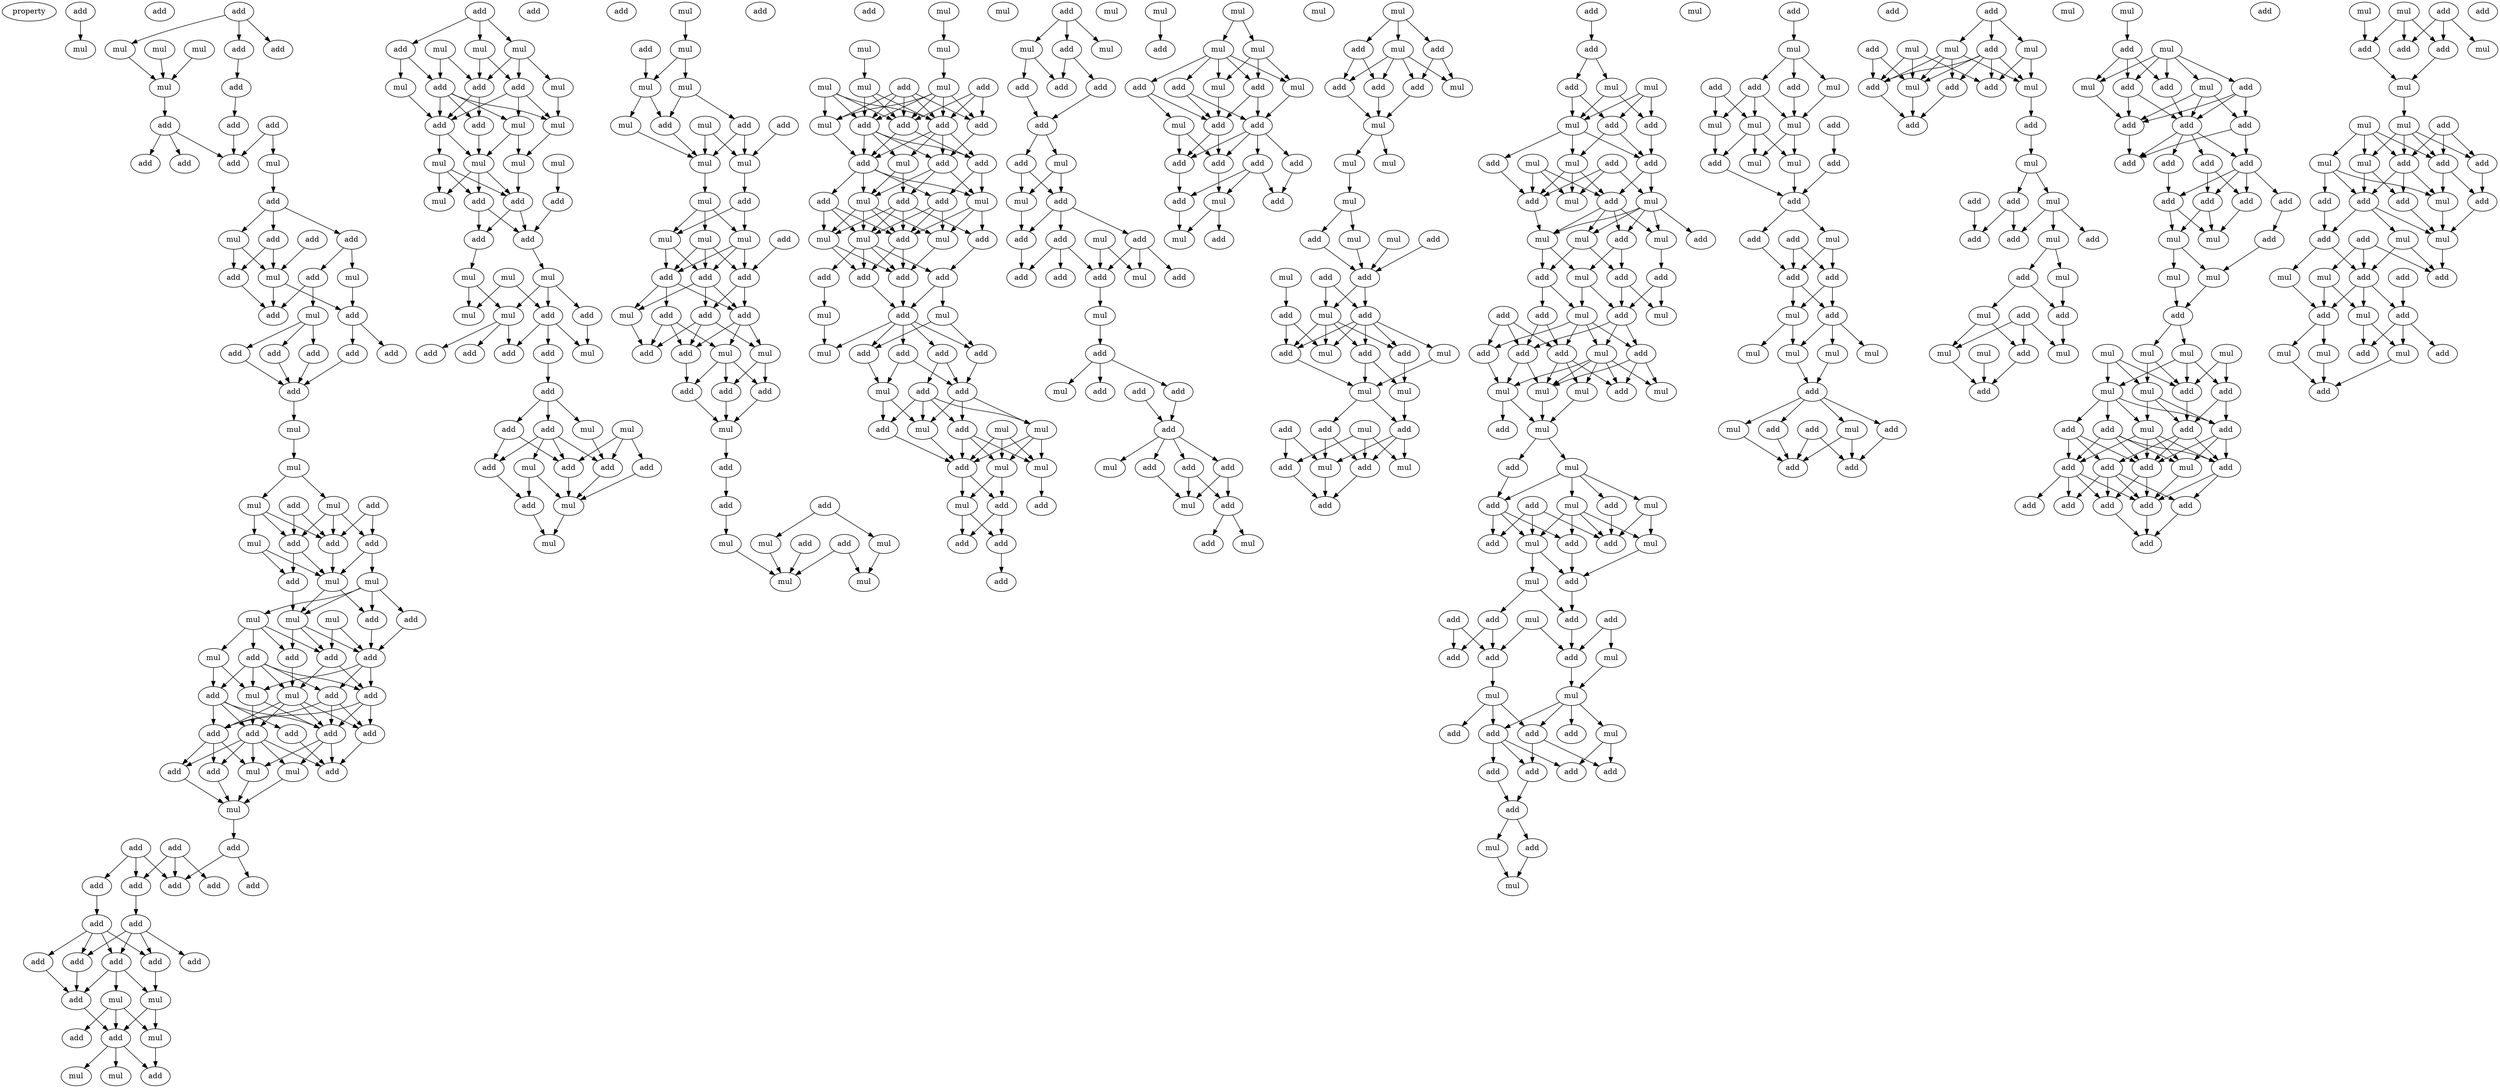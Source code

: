 digraph {
    node [fontcolor=black]
    property [mul=2,lf=1.3]
    0 [ label = add ];
    1 [ label = add ];
    2 [ label = mul ];
    3 [ label = add ];
    4 [ label = add ];
    5 [ label = mul ];
    6 [ label = mul ];
    7 [ label = add ];
    8 [ label = mul ];
    9 [ label = mul ];
    10 [ label = add ];
    11 [ label = add ];
    12 [ label = add ];
    13 [ label = add ];
    14 [ label = add ];
    15 [ label = add ];
    16 [ label = mul ];
    17 [ label = add ];
    18 [ label = add ];
    19 [ label = add ];
    20 [ label = add ];
    21 [ label = mul ];
    22 [ label = add ];
    23 [ label = add ];
    24 [ label = add ];
    25 [ label = mul ];
    26 [ label = mul ];
    27 [ label = add ];
    28 [ label = add ];
    29 [ label = mul ];
    30 [ label = add ];
    31 [ label = add ];
    32 [ label = add ];
    33 [ label = add ];
    34 [ label = add ];
    35 [ label = add ];
    36 [ label = mul ];
    37 [ label = mul ];
    38 [ label = mul ];
    39 [ label = add ];
    40 [ label = mul ];
    41 [ label = add ];
    42 [ label = add ];
    43 [ label = mul ];
    44 [ label = add ];
    45 [ label = add ];
    46 [ label = add ];
    47 [ label = mul ];
    48 [ label = mul ];
    49 [ label = add ];
    50 [ label = mul ];
    51 [ label = mul ];
    52 [ label = mul ];
    53 [ label = add ];
    54 [ label = add ];
    55 [ label = mul ];
    56 [ label = add ];
    57 [ label = add ];
    58 [ label = add ];
    59 [ label = mul ];
    60 [ label = add ];
    61 [ label = add ];
    62 [ label = add ];
    63 [ label = mul ];
    64 [ label = add ];
    65 [ label = add ];
    66 [ label = add ];
    67 [ label = add ];
    68 [ label = add ];
    69 [ label = add ];
    70 [ label = add ];
    71 [ label = mul ];
    72 [ label = mul ];
    73 [ label = add ];
    74 [ label = mul ];
    75 [ label = add ];
    76 [ label = add ];
    77 [ label = add ];
    78 [ label = add ];
    79 [ label = add ];
    80 [ label = add ];
    81 [ label = add ];
    82 [ label = add ];
    83 [ label = add ];
    84 [ label = add ];
    85 [ label = add ];
    86 [ label = add ];
    87 [ label = add ];
    88 [ label = add ];
    89 [ label = add ];
    90 [ label = mul ];
    91 [ label = mul ];
    92 [ label = add ];
    93 [ label = mul ];
    94 [ label = add ];
    95 [ label = add ];
    96 [ label = mul ];
    97 [ label = mul ];
    98 [ label = add ];
    99 [ label = add ];
    100 [ label = mul ];
    101 [ label = add ];
    102 [ label = mul ];
    103 [ label = add ];
    104 [ label = mul ];
    105 [ label = add ];
    106 [ label = add ];
    107 [ label = mul ];
    108 [ label = add ];
    109 [ label = mul ];
    110 [ label = add ];
    111 [ label = add ];
    112 [ label = mul ];
    113 [ label = mul ];
    114 [ label = mul ];
    115 [ label = mul ];
    116 [ label = mul ];
    117 [ label = mul ];
    118 [ label = add ];
    119 [ label = mul ];
    120 [ label = add ];
    121 [ label = add ];
    122 [ label = add ];
    123 [ label = add ];
    124 [ label = mul ];
    125 [ label = mul ];
    126 [ label = mul ];
    127 [ label = mul ];
    128 [ label = mul ];
    129 [ label = add ];
    130 [ label = add ];
    131 [ label = add ];
    132 [ label = add ];
    133 [ label = mul ];
    134 [ label = add ];
    135 [ label = add ];
    136 [ label = add ];
    137 [ label = mul ];
    138 [ label = add ];
    139 [ label = add ];
    140 [ label = mul ];
    141 [ label = add ];
    142 [ label = add ];
    143 [ label = add ];
    144 [ label = add ];
    145 [ label = mul ];
    146 [ label = mul ];
    147 [ label = add ];
    148 [ label = mul ];
    149 [ label = add ];
    150 [ label = mul ];
    151 [ label = add ];
    152 [ label = add ];
    153 [ label = mul ];
    154 [ label = mul ];
    155 [ label = mul ];
    156 [ label = add ];
    157 [ label = add ];
    158 [ label = mul ];
    159 [ label = add ];
    160 [ label = mul ];
    161 [ label = mul ];
    162 [ label = mul ];
    163 [ label = mul ];
    164 [ label = add ];
    165 [ label = mul ];
    166 [ label = mul ];
    167 [ label = mul ];
    168 [ label = add ];
    169 [ label = add ];
    170 [ label = add ];
    171 [ label = add ];
    172 [ label = add ];
    173 [ label = mul ];
    174 [ label = add ];
    175 [ label = add ];
    176 [ label = mul ];
    177 [ label = add ];
    178 [ label = mul ];
    179 [ label = add ];
    180 [ label = add ];
    181 [ label = add ];
    182 [ label = add ];
    183 [ label = add ];
    184 [ label = mul ];
    185 [ label = add ];
    186 [ label = add ];
    187 [ label = add ];
    188 [ label = add ];
    189 [ label = mul ];
    190 [ label = add ];
    191 [ label = mul ];
    192 [ label = mul ];
    193 [ label = mul ];
    194 [ label = mul ];
    195 [ label = mul ];
    196 [ label = mul ];
    197 [ label = mul ];
    198 [ label = mul ];
    199 [ label = add ];
    200 [ label = mul ];
    201 [ label = mul ];
    202 [ label = add ];
    203 [ label = add ];
    204 [ label = mul ];
    205 [ label = add ];
    206 [ label = add ];
    207 [ label = add ];
    208 [ label = add ];
    209 [ label = add ];
    210 [ label = add ];
    211 [ label = mul ];
    212 [ label = add ];
    213 [ label = mul ];
    214 [ label = add ];
    215 [ label = add ];
    216 [ label = mul ];
    217 [ label = add ];
    218 [ label = add ];
    219 [ label = mul ];
    220 [ label = mul ];
    221 [ label = mul ];
    222 [ label = add ];
    223 [ label = add ];
    224 [ label = add ];
    225 [ label = add ];
    226 [ label = mul ];
    227 [ label = mul ];
    228 [ label = add ];
    229 [ label = add ];
    230 [ label = add ];
    231 [ label = add ];
    232 [ label = add ];
    233 [ label = mul ];
    234 [ label = add ];
    235 [ label = mul ];
    236 [ label = add ];
    237 [ label = mul ];
    238 [ label = mul ];
    239 [ label = mul ];
    240 [ label = add ];
    241 [ label = add ];
    242 [ label = mul ];
    243 [ label = mul ];
    244 [ label = add ];
    245 [ label = add ];
    246 [ label = add ];
    247 [ label = mul ];
    248 [ label = add ];
    249 [ label = mul ];
    250 [ label = add ];
    251 [ label = add ];
    252 [ label = add ];
    253 [ label = mul ];
    254 [ label = add ];
    255 [ label = mul ];
    256 [ label = add ];
    257 [ label = add ];
    258 [ label = add ];
    259 [ label = add ];
    260 [ label = add ];
    261 [ label = mul ];
    262 [ label = mul ];
    263 [ label = add ];
    264 [ label = add ];
    265 [ label = add ];
    266 [ label = mul ];
    267 [ label = add ];
    268 [ label = mul ];
    269 [ label = add ];
    270 [ label = add ];
    271 [ label = add ];
    272 [ label = add ];
    273 [ label = mul ];
    274 [ label = add ];
    275 [ label = mul ];
    276 [ label = add ];
    277 [ label = add ];
    278 [ label = add ];
    279 [ label = add ];
    280 [ label = mul ];
    281 [ label = add ];
    282 [ label = mul ];
    283 [ label = add ];
    284 [ label = add ];
    285 [ label = mul ];
    286 [ label = add ];
    287 [ label = add ];
    288 [ label = mul ];
    289 [ label = mul ];
    290 [ label = add ];
    291 [ label = mul ];
    292 [ label = mul ];
    293 [ label = mul ];
    294 [ label = add ];
    295 [ label = mul ];
    296 [ label = add ];
    297 [ label = add ];
    298 [ label = mul ];
    299 [ label = add ];
    300 [ label = mul ];
    301 [ label = add ];
    302 [ label = add ];
    303 [ label = add ];
    304 [ label = add ];
    305 [ label = add ];
    306 [ label = add ];
    307 [ label = add ];
    308 [ label = mul ];
    309 [ label = mul ];
    310 [ label = add ];
    311 [ label = mul ];
    312 [ label = mul ];
    313 [ label = add ];
    314 [ label = mul ];
    315 [ label = add ];
    316 [ label = add ];
    317 [ label = add ];
    318 [ label = add ];
    319 [ label = mul ];
    320 [ label = mul ];
    321 [ label = mul ];
    322 [ label = mul ];
    323 [ label = mul ];
    324 [ label = add ];
    325 [ label = mul ];
    326 [ label = mul ];
    327 [ label = add ];
    328 [ label = mul ];
    329 [ label = add ];
    330 [ label = add ];
    331 [ label = add ];
    332 [ label = add ];
    333 [ label = mul ];
    334 [ label = add ];
    335 [ label = add ];
    336 [ label = mul ];
    337 [ label = mul ];
    338 [ label = add ];
    339 [ label = mul ];
    340 [ label = mul ];
    341 [ label = add ];
    342 [ label = add ];
    343 [ label = mul ];
    344 [ label = add ];
    345 [ label = mul ];
    346 [ label = add ];
    347 [ label = mul ];
    348 [ label = add ];
    349 [ label = add ];
    350 [ label = add ];
    351 [ label = add ];
    352 [ label = mul ];
    353 [ label = add ];
    354 [ label = mul ];
    355 [ label = add ];
    356 [ label = mul ];
    357 [ label = add ];
    358 [ label = add ];
    359 [ label = mul ];
    360 [ label = add ];
    361 [ label = mul ];
    362 [ label = add ];
    363 [ label = add ];
    364 [ label = mul ];
    365 [ label = add ];
    366 [ label = mul ];
    367 [ label = add ];
    368 [ label = mul ];
    369 [ label = mul ];
    370 [ label = mul ];
    371 [ label = add ];
    372 [ label = add ];
    373 [ label = add ];
    374 [ label = add ];
    375 [ label = mul ];
    376 [ label = mul ];
    377 [ label = add ];
    378 [ label = add ];
    379 [ label = mul ];
    380 [ label = add ];
    381 [ label = add ];
    382 [ label = add ];
    383 [ label = add ];
    384 [ label = add ];
    385 [ label = mul ];
    386 [ label = mul ];
    387 [ label = mul ];
    388 [ label = mul ];
    389 [ label = mul ];
    390 [ label = add ];
    391 [ label = mul ];
    392 [ label = add ];
    393 [ label = add ];
    394 [ label = mul ];
    395 [ label = mul ];
    396 [ label = add ];
    397 [ label = add ];
    398 [ label = add ];
    399 [ label = mul ];
    400 [ label = mul ];
    401 [ label = add ];
    402 [ label = add ];
    403 [ label = add ];
    404 [ label = mul ];
    405 [ label = mul ];
    406 [ label = add ];
    407 [ label = add ];
    408 [ label = add ];
    409 [ label = mul ];
    410 [ label = add ];
    411 [ label = add ];
    412 [ label = add ];
    413 [ label = add ];
    414 [ label = add ];
    415 [ label = mul ];
    416 [ label = mul ];
    417 [ label = mul ];
    418 [ label = add ];
    419 [ label = add ];
    420 [ label = mul ];
    421 [ label = add ];
    422 [ label = add ];
    423 [ label = add ];
    424 [ label = add ];
    425 [ label = add ];
    426 [ label = add ];
    427 [ label = add ];
    428 [ label = mul ];
    429 [ label = add ];
    430 [ label = mul ];
    431 [ label = mul ];
    432 [ label = add ];
    433 [ label = mul ];
    434 [ label = add ];
    435 [ label = add ];
    436 [ label = add ];
    437 [ label = mul ];
    438 [ label = add ];
    439 [ label = mul ];
    440 [ label = mul ];
    441 [ label = mul ];
    442 [ label = add ];
    443 [ label = mul ];
    444 [ label = add ];
    445 [ label = mul ];
    446 [ label = add ];
    447 [ label = add ];
    448 [ label = mul ];
    449 [ label = add ];
    450 [ label = add ];
    451 [ label = add ];
    452 [ label = add ];
    453 [ label = add ];
    454 [ label = mul ];
    455 [ label = mul ];
    456 [ label = mul ];
    457 [ label = mul ];
    458 [ label = mul ];
    459 [ label = add ];
    460 [ label = mul ];
    461 [ label = add ];
    462 [ label = add ];
    463 [ label = add ];
    464 [ label = mul ];
    465 [ label = add ];
    466 [ label = add ];
    467 [ label = add ];
    468 [ label = mul ];
    469 [ label = mul ];
    470 [ label = mul ];
    471 [ label = add ];
    472 [ label = add ];
    473 [ label = add ];
    474 [ label = mul ];
    475 [ label = mul ];
    476 [ label = add ];
    477 [ label = add ];
    478 [ label = add ];
    479 [ label = add ];
    480 [ label = mul ];
    481 [ label = mul ];
    482 [ label = add ];
    483 [ label = add ];
    484 [ label = add ];
    485 [ label = add ];
    486 [ label = mul ];
    487 [ label = add ];
    488 [ label = add ];
    489 [ label = mul ];
    490 [ label = add ];
    491 [ label = mul ];
    492 [ label = add ];
    493 [ label = add ];
    494 [ label = mul ];
    495 [ label = mul ];
    496 [ label = mul ];
    497 [ label = mul ];
    498 [ label = add ];
    499 [ label = mul ];
    500 [ label = add ];
    501 [ label = mul ];
    502 [ label = add ];
    503 [ label = add ];
    504 [ label = add ];
    505 [ label = mul ];
    506 [ label = mul ];
    507 [ label = add ];
    508 [ label = add ];
    509 [ label = add ];
    510 [ label = add ];
    511 [ label = add ];
    512 [ label = add ];
    513 [ label = add ];
    514 [ label = add ];
    515 [ label = add ];
    516 [ label = add ];
    517 [ label = add ];
    518 [ label = mul ];
    519 [ label = add ];
    520 [ label = mul ];
    521 [ label = add ];
    522 [ label = mul ];
    523 [ label = mul ];
    524 [ label = add ];
    525 [ label = mul ];
    526 [ label = mul ];
    527 [ label = mul ];
    528 [ label = mul ];
    529 [ label = mul ];
    530 [ label = add ];
    531 [ label = mul ];
    532 [ label = add ];
    533 [ label = add ];
    534 [ label = add ];
    535 [ label = mul ];
    536 [ label = add ];
    537 [ label = add ];
    538 [ label = add ];
    539 [ label = add ];
    540 [ label = mul ];
    541 [ label = add ];
    542 [ label = add ];
    543 [ label = add ];
    544 [ label = add ];
    545 [ label = add ];
    546 [ label = add ];
    547 [ label = add ];
    548 [ label = add ];
    549 [ label = mul ];
    550 [ label = add ];
    551 [ label = mul ];
    552 [ label = add ];
    553 [ label = add ];
    554 [ label = mul ];
    555 [ label = add ];
    556 [ label = add ];
    557 [ label = mul ];
    558 [ label = add ];
    559 [ label = mul ];
    560 [ label = mul ];
    561 [ label = mul ];
    562 [ label = add ];
    563 [ label = add ];
    564 [ label = add ];
    565 [ label = mul ];
    566 [ label = mul ];
    567 [ label = add ];
    568 [ label = add ];
    569 [ label = add ];
    570 [ label = add ];
    571 [ label = add ];
    572 [ label = mul ];
    573 [ label = mul ];
    574 [ label = add ];
    575 [ label = add ];
    576 [ label = add ];
    577 [ label = mul ];
    578 [ label = mul ];
    579 [ label = add ];
    580 [ label = add ];
    581 [ label = add ];
    582 [ label = mul ];
    583 [ label = mul ];
    584 [ label = add ];
    585 [ label = mul ];
    586 [ label = add ];
    587 [ label = mul ];
    588 [ label = add ];
    0 -> 2 [ name = 0 ];
    3 -> 4 [ name = 1 ];
    3 -> 7 [ name = 2 ];
    3 -> 8 [ name = 3 ];
    5 -> 9 [ name = 4 ];
    6 -> 9 [ name = 5 ];
    7 -> 10 [ name = 6 ];
    8 -> 9 [ name = 7 ];
    9 -> 13 [ name = 8 ];
    10 -> 11 [ name = 9 ];
    11 -> 17 [ name = 10 ];
    12 -> 16 [ name = 11 ];
    12 -> 17 [ name = 12 ];
    13 -> 14 [ name = 13 ];
    13 -> 15 [ name = 14 ];
    13 -> 17 [ name = 15 ];
    16 -> 18 [ name = 16 ];
    18 -> 19 [ name = 17 ];
    18 -> 21 [ name = 18 ];
    18 -> 22 [ name = 19 ];
    19 -> 24 [ name = 20 ];
    19 -> 25 [ name = 21 ];
    20 -> 25 [ name = 22 ];
    21 -> 24 [ name = 23 ];
    21 -> 25 [ name = 24 ];
    22 -> 23 [ name = 25 ];
    22 -> 26 [ name = 26 ];
    23 -> 27 [ name = 27 ];
    23 -> 29 [ name = 28 ];
    24 -> 27 [ name = 29 ];
    25 -> 27 [ name = 30 ];
    25 -> 28 [ name = 31 ];
    26 -> 28 [ name = 32 ];
    28 -> 31 [ name = 33 ];
    28 -> 32 [ name = 34 ];
    29 -> 30 [ name = 35 ];
    29 -> 33 [ name = 36 ];
    29 -> 34 [ name = 37 ];
    30 -> 35 [ name = 38 ];
    31 -> 35 [ name = 39 ];
    33 -> 35 [ name = 40 ];
    34 -> 35 [ name = 41 ];
    35 -> 36 [ name = 42 ];
    36 -> 37 [ name = 43 ];
    37 -> 38 [ name = 44 ];
    37 -> 40 [ name = 45 ];
    38 -> 43 [ name = 46 ];
    38 -> 44 [ name = 47 ];
    38 -> 45 [ name = 48 ];
    39 -> 42 [ name = 49 ];
    39 -> 45 [ name = 50 ];
    40 -> 42 [ name = 51 ];
    40 -> 44 [ name = 52 ];
    40 -> 45 [ name = 53 ];
    41 -> 44 [ name = 54 ];
    41 -> 45 [ name = 55 ];
    42 -> 47 [ name = 56 ];
    42 -> 48 [ name = 57 ];
    43 -> 46 [ name = 58 ];
    43 -> 48 [ name = 59 ];
    44 -> 46 [ name = 60 ];
    44 -> 48 [ name = 61 ];
    45 -> 48 [ name = 62 ];
    46 -> 52 [ name = 63 ];
    47 -> 49 [ name = 64 ];
    47 -> 51 [ name = 65 ];
    47 -> 52 [ name = 66 ];
    47 -> 53 [ name = 67 ];
    48 -> 52 [ name = 68 ];
    48 -> 53 [ name = 69 ];
    49 -> 58 [ name = 70 ];
    50 -> 54 [ name = 71 ];
    50 -> 58 [ name = 72 ];
    51 -> 54 [ name = 73 ];
    51 -> 55 [ name = 74 ];
    51 -> 56 [ name = 75 ];
    51 -> 57 [ name = 76 ];
    52 -> 54 [ name = 77 ];
    52 -> 56 [ name = 78 ];
    52 -> 58 [ name = 79 ];
    53 -> 58 [ name = 80 ];
    54 -> 60 [ name = 81 ];
    54 -> 63 [ name = 82 ];
    55 -> 59 [ name = 83 ];
    55 -> 62 [ name = 84 ];
    56 -> 63 [ name = 85 ];
    57 -> 59 [ name = 86 ];
    57 -> 60 [ name = 87 ];
    57 -> 61 [ name = 88 ];
    57 -> 62 [ name = 89 ];
    57 -> 63 [ name = 90 ];
    58 -> 59 [ name = 91 ];
    58 -> 60 [ name = 92 ];
    58 -> 61 [ name = 93 ];
    59 -> 65 [ name = 94 ];
    59 -> 68 [ name = 95 ];
    60 -> 64 [ name = 96 ];
    60 -> 67 [ name = 97 ];
    60 -> 68 [ name = 98 ];
    61 -> 64 [ name = 99 ];
    61 -> 67 [ name = 100 ];
    61 -> 68 [ name = 101 ];
    62 -> 64 [ name = 102 ];
    62 -> 65 [ name = 103 ];
    62 -> 66 [ name = 104 ];
    62 -> 68 [ name = 105 ];
    63 -> 64 [ name = 106 ];
    63 -> 65 [ name = 107 ];
    63 -> 67 [ name = 108 ];
    63 -> 68 [ name = 109 ];
    64 -> 69 [ name = 110 ];
    64 -> 70 [ name = 111 ];
    64 -> 72 [ name = 112 ];
    65 -> 69 [ name = 113 ];
    65 -> 70 [ name = 114 ];
    65 -> 71 [ name = 115 ];
    65 -> 72 [ name = 116 ];
    65 -> 73 [ name = 117 ];
    66 -> 73 [ name = 118 ];
    67 -> 73 [ name = 119 ];
    68 -> 71 [ name = 120 ];
    68 -> 72 [ name = 121 ];
    68 -> 73 [ name = 122 ];
    69 -> 74 [ name = 123 ];
    70 -> 74 [ name = 124 ];
    71 -> 74 [ name = 125 ];
    72 -> 74 [ name = 126 ];
    74 -> 77 [ name = 127 ];
    75 -> 78 [ name = 128 ];
    75 -> 80 [ name = 129 ];
    75 -> 82 [ name = 130 ];
    76 -> 79 [ name = 131 ];
    76 -> 80 [ name = 132 ];
    76 -> 82 [ name = 133 ];
    77 -> 80 [ name = 134 ];
    77 -> 81 [ name = 135 ];
    78 -> 83 [ name = 136 ];
    82 -> 84 [ name = 137 ];
    83 -> 85 [ name = 138 ];
    83 -> 86 [ name = 139 ];
    83 -> 88 [ name = 140 ];
    83 -> 89 [ name = 141 ];
    84 -> 85 [ name = 142 ];
    84 -> 87 [ name = 143 ];
    84 -> 88 [ name = 144 ];
    84 -> 89 [ name = 145 ];
    85 -> 90 [ name = 146 ];
    85 -> 91 [ name = 147 ];
    85 -> 92 [ name = 148 ];
    86 -> 92 [ name = 149 ];
    88 -> 90 [ name = 150 ];
    89 -> 92 [ name = 151 ];
    90 -> 93 [ name = 152 ];
    90 -> 94 [ name = 153 ];
    91 -> 93 [ name = 154 ];
    91 -> 94 [ name = 155 ];
    91 -> 95 [ name = 156 ];
    92 -> 94 [ name = 157 ];
    93 -> 98 [ name = 158 ];
    94 -> 96 [ name = 159 ];
    94 -> 97 [ name = 160 ];
    94 -> 98 [ name = 161 ];
    99 -> 102 [ name = 162 ];
    99 -> 103 [ name = 163 ];
    99 -> 104 [ name = 164 ];
    100 -> 105 [ name = 165 ];
    100 -> 106 [ name = 166 ];
    102 -> 106 [ name = 167 ];
    102 -> 108 [ name = 168 ];
    103 -> 105 [ name = 169 ];
    103 -> 109 [ name = 170 ];
    104 -> 106 [ name = 171 ];
    104 -> 107 [ name = 172 ];
    104 -> 108 [ name = 173 ];
    105 -> 110 [ name = 174 ];
    105 -> 111 [ name = 175 ];
    105 -> 112 [ name = 176 ];
    105 -> 113 [ name = 177 ];
    106 -> 110 [ name = 178 ];
    106 -> 111 [ name = 179 ];
    107 -> 112 [ name = 180 ];
    108 -> 111 [ name = 181 ];
    108 -> 112 [ name = 182 ];
    108 -> 113 [ name = 183 ];
    109 -> 111 [ name = 184 ];
    110 -> 117 [ name = 185 ];
    111 -> 114 [ name = 186 ];
    111 -> 117 [ name = 187 ];
    112 -> 116 [ name = 188 ];
    113 -> 116 [ name = 189 ];
    113 -> 117 [ name = 190 ];
    114 -> 118 [ name = 191 ];
    114 -> 119 [ name = 192 ];
    114 -> 121 [ name = 193 ];
    115 -> 120 [ name = 194 ];
    116 -> 121 [ name = 195 ];
    117 -> 118 [ name = 196 ];
    117 -> 119 [ name = 197 ];
    117 -> 121 [ name = 198 ];
    118 -> 122 [ name = 199 ];
    118 -> 123 [ name = 200 ];
    120 -> 122 [ name = 201 ];
    121 -> 122 [ name = 202 ];
    121 -> 123 [ name = 203 ];
    122 -> 125 [ name = 204 ];
    123 -> 124 [ name = 205 ];
    124 -> 127 [ name = 206 ];
    124 -> 128 [ name = 207 ];
    125 -> 128 [ name = 208 ];
    125 -> 129 [ name = 209 ];
    125 -> 130 [ name = 210 ];
    126 -> 127 [ name = 211 ];
    126 -> 129 [ name = 212 ];
    128 -> 131 [ name = 213 ];
    128 -> 132 [ name = 214 ];
    128 -> 134 [ name = 215 ];
    129 -> 131 [ name = 216 ];
    129 -> 133 [ name = 217 ];
    129 -> 135 [ name = 218 ];
    130 -> 133 [ name = 219 ];
    135 -> 136 [ name = 220 ];
    136 -> 137 [ name = 221 ];
    136 -> 138 [ name = 222 ];
    136 -> 139 [ name = 223 ];
    137 -> 143 [ name = 224 ];
    138 -> 142 [ name = 225 ];
    138 -> 144 [ name = 226 ];
    139 -> 142 [ name = 227 ];
    139 -> 143 [ name = 228 ];
    139 -> 144 [ name = 229 ];
    139 -> 145 [ name = 230 ];
    140 -> 141 [ name = 231 ];
    140 -> 143 [ name = 232 ];
    140 -> 144 [ name = 233 ];
    141 -> 146 [ name = 234 ];
    142 -> 147 [ name = 235 ];
    143 -> 146 [ name = 236 ];
    144 -> 146 [ name = 237 ];
    145 -> 146 [ name = 238 ];
    145 -> 147 [ name = 239 ];
    146 -> 148 [ name = 240 ];
    147 -> 148 [ name = 241 ];
    150 -> 153 [ name = 242 ];
    152 -> 154 [ name = 243 ];
    153 -> 154 [ name = 244 ];
    153 -> 155 [ name = 245 ];
    154 -> 158 [ name = 246 ];
    154 -> 159 [ name = 247 ];
    155 -> 157 [ name = 248 ];
    155 -> 159 [ name = 249 ];
    156 -> 162 [ name = 250 ];
    157 -> 161 [ name = 251 ];
    157 -> 162 [ name = 252 ];
    158 -> 161 [ name = 253 ];
    159 -> 161 [ name = 254 ];
    160 -> 161 [ name = 255 ];
    160 -> 162 [ name = 256 ];
    161 -> 163 [ name = 257 ];
    162 -> 164 [ name = 258 ];
    163 -> 165 [ name = 259 ];
    163 -> 166 [ name = 260 ];
    163 -> 167 [ name = 261 ];
    164 -> 165 [ name = 262 ];
    164 -> 166 [ name = 263 ];
    165 -> 169 [ name = 264 ];
    165 -> 170 [ name = 265 ];
    165 -> 171 [ name = 266 ];
    166 -> 169 [ name = 267 ];
    166 -> 171 [ name = 268 ];
    167 -> 169 [ name = 269 ];
    167 -> 170 [ name = 270 ];
    167 -> 171 [ name = 271 ];
    168 -> 170 [ name = 272 ];
    169 -> 172 [ name = 273 ];
    169 -> 173 [ name = 274 ];
    169 -> 174 [ name = 275 ];
    170 -> 174 [ name = 276 ];
    170 -> 175 [ name = 277 ];
    171 -> 173 [ name = 278 ];
    171 -> 174 [ name = 279 ];
    171 -> 175 [ name = 280 ];
    172 -> 176 [ name = 281 ];
    172 -> 177 [ name = 282 ];
    172 -> 179 [ name = 283 ];
    173 -> 177 [ name = 284 ];
    174 -> 176 [ name = 285 ];
    174 -> 178 [ name = 286 ];
    174 -> 179 [ name = 287 ];
    175 -> 177 [ name = 288 ];
    175 -> 178 [ name = 289 ];
    175 -> 179 [ name = 290 ];
    176 -> 181 [ name = 291 ];
    176 -> 182 [ name = 292 ];
    176 -> 183 [ name = 293 ];
    178 -> 182 [ name = 294 ];
    178 -> 183 [ name = 295 ];
    179 -> 181 [ name = 296 ];
    181 -> 184 [ name = 297 ];
    182 -> 184 [ name = 298 ];
    183 -> 184 [ name = 299 ];
    184 -> 185 [ name = 300 ];
    185 -> 187 [ name = 301 ];
    186 -> 191 [ name = 302 ];
    186 -> 192 [ name = 303 ];
    187 -> 189 [ name = 304 ];
    188 -> 194 [ name = 305 ];
    188 -> 195 [ name = 306 ];
    189 -> 194 [ name = 307 ];
    190 -> 194 [ name = 308 ];
    191 -> 195 [ name = 309 ];
    192 -> 194 [ name = 310 ];
    193 -> 197 [ name = 311 ];
    196 -> 200 [ name = 312 ];
    197 -> 201 [ name = 313 ];
    198 -> 204 [ name = 314 ];
    198 -> 205 [ name = 315 ];
    198 -> 206 [ name = 316 ];
    198 -> 207 [ name = 317 ];
    199 -> 203 [ name = 318 ];
    199 -> 204 [ name = 319 ];
    199 -> 205 [ name = 320 ];
    199 -> 206 [ name = 321 ];
    199 -> 207 [ name = 322 ];
    200 -> 205 [ name = 323 ];
    200 -> 206 [ name = 324 ];
    200 -> 207 [ name = 325 ];
    201 -> 203 [ name = 326 ];
    201 -> 204 [ name = 327 ];
    201 -> 205 [ name = 328 ];
    201 -> 206 [ name = 329 ];
    201 -> 207 [ name = 330 ];
    202 -> 203 [ name = 331 ];
    202 -> 205 [ name = 332 ];
    202 -> 206 [ name = 333 ];
    203 -> 209 [ name = 334 ];
    204 -> 210 [ name = 335 ];
    205 -> 208 [ name = 336 ];
    205 -> 209 [ name = 337 ];
    205 -> 210 [ name = 338 ];
    205 -> 211 [ name = 339 ];
    206 -> 208 [ name = 340 ];
    206 -> 210 [ name = 341 ];
    207 -> 208 [ name = 342 ];
    207 -> 209 [ name = 343 ];
    207 -> 210 [ name = 344 ];
    207 -> 211 [ name = 345 ];
    208 -> 213 [ name = 346 ];
    208 -> 215 [ name = 347 ];
    209 -> 212 [ name = 348 ];
    209 -> 213 [ name = 349 ];
    209 -> 216 [ name = 350 ];
    210 -> 213 [ name = 351 ];
    210 -> 214 [ name = 352 ];
    210 -> 215 [ name = 353 ];
    210 -> 216 [ name = 354 ];
    211 -> 212 [ name = 355 ];
    211 -> 216 [ name = 356 ];
    212 -> 217 [ name = 357 ];
    212 -> 218 [ name = 358 ];
    212 -> 219 [ name = 359 ];
    212 -> 220 [ name = 360 ];
    213 -> 217 [ name = 361 ];
    213 -> 218 [ name = 362 ];
    213 -> 221 [ name = 363 ];
    214 -> 218 [ name = 364 ];
    214 -> 219 [ name = 365 ];
    214 -> 220 [ name = 366 ];
    215 -> 218 [ name = 367 ];
    215 -> 219 [ name = 368 ];
    215 -> 221 [ name = 369 ];
    216 -> 218 [ name = 370 ];
    216 -> 219 [ name = 371 ];
    216 -> 220 [ name = 372 ];
    216 -> 221 [ name = 373 ];
    217 -> 222 [ name = 374 ];
    218 -> 223 [ name = 375 ];
    218 -> 224 [ name = 376 ];
    219 -> 222 [ name = 377 ];
    219 -> 223 [ name = 378 ];
    219 -> 224 [ name = 379 ];
    219 -> 225 [ name = 380 ];
    220 -> 223 [ name = 381 ];
    220 -> 224 [ name = 382 ];
    221 -> 223 [ name = 383 ];
    222 -> 226 [ name = 384 ];
    222 -> 228 [ name = 385 ];
    223 -> 228 [ name = 386 ];
    224 -> 228 [ name = 387 ];
    225 -> 227 [ name = 388 ];
    226 -> 229 [ name = 389 ];
    226 -> 231 [ name = 390 ];
    227 -> 233 [ name = 391 ];
    228 -> 229 [ name = 392 ];
    228 -> 230 [ name = 393 ];
    228 -> 231 [ name = 394 ];
    228 -> 232 [ name = 395 ];
    228 -> 233 [ name = 396 ];
    229 -> 235 [ name = 397 ];
    230 -> 234 [ name = 398 ];
    230 -> 235 [ name = 399 ];
    231 -> 234 [ name = 400 ];
    232 -> 234 [ name = 401 ];
    232 -> 236 [ name = 402 ];
    234 -> 237 [ name = 403 ];
    234 -> 238 [ name = 404 ];
    234 -> 240 [ name = 405 ];
    235 -> 238 [ name = 406 ];
    235 -> 241 [ name = 407 ];
    236 -> 237 [ name = 408 ];
    236 -> 238 [ name = 409 ];
    236 -> 240 [ name = 410 ];
    236 -> 241 [ name = 411 ];
    237 -> 242 [ name = 412 ];
    237 -> 243 [ name = 413 ];
    237 -> 244 [ name = 414 ];
    238 -> 244 [ name = 415 ];
    239 -> 242 [ name = 416 ];
    239 -> 243 [ name = 417 ];
    239 -> 244 [ name = 418 ];
    240 -> 242 [ name = 419 ];
    240 -> 243 [ name = 420 ];
    240 -> 244 [ name = 421 ];
    241 -> 244 [ name = 422 ];
    242 -> 246 [ name = 423 ];
    242 -> 247 [ name = 424 ];
    243 -> 245 [ name = 425 ];
    244 -> 246 [ name = 426 ];
    244 -> 247 [ name = 427 ];
    246 -> 248 [ name = 428 ];
    246 -> 250 [ name = 429 ];
    247 -> 248 [ name = 430 ];
    247 -> 250 [ name = 431 ];
    250 -> 251 [ name = 432 ];
    252 -> 253 [ name = 433 ];
    252 -> 254 [ name = 434 ];
    252 -> 255 [ name = 435 ];
    253 -> 257 [ name = 436 ];
    253 -> 258 [ name = 437 ];
    254 -> 256 [ name = 438 ];
    254 -> 257 [ name = 439 ];
    256 -> 259 [ name = 440 ];
    258 -> 259 [ name = 441 ];
    259 -> 260 [ name = 442 ];
    259 -> 261 [ name = 443 ];
    260 -> 262 [ name = 444 ];
    260 -> 263 [ name = 445 ];
    261 -> 262 [ name = 446 ];
    261 -> 263 [ name = 447 ];
    262 -> 267 [ name = 448 ];
    263 -> 264 [ name = 449 ];
    263 -> 265 [ name = 450 ];
    263 -> 267 [ name = 451 ];
    264 -> 269 [ name = 452 ];
    264 -> 270 [ name = 453 ];
    264 -> 271 [ name = 454 ];
    265 -> 268 [ name = 455 ];
    265 -> 269 [ name = 456 ];
    265 -> 272 [ name = 457 ];
    266 -> 268 [ name = 458 ];
    266 -> 269 [ name = 459 ];
    267 -> 271 [ name = 460 ];
    269 -> 273 [ name = 461 ];
    273 -> 274 [ name = 462 ];
    274 -> 275 [ name = 463 ];
    274 -> 277 [ name = 464 ];
    274 -> 278 [ name = 465 ];
    276 -> 279 [ name = 466 ];
    278 -> 279 [ name = 467 ];
    279 -> 280 [ name = 468 ];
    279 -> 281 [ name = 469 ];
    279 -> 283 [ name = 470 ];
    279 -> 284 [ name = 471 ];
    281 -> 285 [ name = 472 ];
    281 -> 286 [ name = 473 ];
    283 -> 285 [ name = 474 ];
    283 -> 286 [ name = 475 ];
    284 -> 285 [ name = 476 ];
    286 -> 287 [ name = 477 ];
    286 -> 288 [ name = 478 ];
    289 -> 290 [ name = 479 ];
    291 -> 292 [ name = 480 ];
    291 -> 293 [ name = 481 ];
    292 -> 294 [ name = 482 ];
    292 -> 295 [ name = 483 ];
    292 -> 296 [ name = 484 ];
    292 -> 297 [ name = 485 ];
    292 -> 298 [ name = 486 ];
    293 -> 295 [ name = 487 ];
    293 -> 296 [ name = 488 ];
    293 -> 298 [ name = 489 ];
    294 -> 300 [ name = 490 ];
    294 -> 301 [ name = 491 ];
    295 -> 301 [ name = 492 ];
    296 -> 299 [ name = 493 ];
    296 -> 301 [ name = 494 ];
    297 -> 299 [ name = 495 ];
    297 -> 301 [ name = 496 ];
    298 -> 299 [ name = 497 ];
    299 -> 302 [ name = 498 ];
    299 -> 303 [ name = 499 ];
    299 -> 304 [ name = 500 ];
    299 -> 305 [ name = 501 ];
    300 -> 303 [ name = 502 ];
    300 -> 304 [ name = 503 ];
    301 -> 303 [ name = 504 ];
    301 -> 304 [ name = 505 ];
    302 -> 306 [ name = 506 ];
    302 -> 307 [ name = 507 ];
    302 -> 308 [ name = 508 ];
    303 -> 306 [ name = 509 ];
    304 -> 308 [ name = 510 ];
    305 -> 307 [ name = 511 ];
    306 -> 309 [ name = 512 ];
    308 -> 309 [ name = 513 ];
    308 -> 310 [ name = 514 ];
    312 -> 313 [ name = 515 ];
    312 -> 314 [ name = 516 ];
    312 -> 315 [ name = 517 ];
    313 -> 316 [ name = 518 ];
    313 -> 317 [ name = 519 ];
    314 -> 316 [ name = 520 ];
    314 -> 317 [ name = 521 ];
    314 -> 318 [ name = 522 ];
    314 -> 319 [ name = 523 ];
    315 -> 318 [ name = 524 ];
    315 -> 319 [ name = 525 ];
    316 -> 320 [ name = 526 ];
    317 -> 320 [ name = 527 ];
    318 -> 320 [ name = 528 ];
    320 -> 321 [ name = 529 ];
    320 -> 322 [ name = 530 ];
    321 -> 323 [ name = 531 ];
    323 -> 324 [ name = 532 ];
    323 -> 325 [ name = 533 ];
    324 -> 329 [ name = 534 ];
    325 -> 329 [ name = 535 ];
    326 -> 329 [ name = 536 ];
    327 -> 329 [ name = 537 ];
    328 -> 332 [ name = 538 ];
    329 -> 331 [ name = 539 ];
    329 -> 333 [ name = 540 ];
    330 -> 331 [ name = 541 ];
    330 -> 333 [ name = 542 ];
    331 -> 334 [ name = 543 ];
    331 -> 335 [ name = 544 ];
    331 -> 336 [ name = 545 ];
    331 -> 337 [ name = 546 ];
    331 -> 338 [ name = 547 ];
    332 -> 334 [ name = 548 ];
    332 -> 336 [ name = 549 ];
    333 -> 334 [ name = 550 ];
    333 -> 335 [ name = 551 ];
    333 -> 336 [ name = 552 ];
    333 -> 338 [ name = 553 ];
    334 -> 339 [ name = 554 ];
    335 -> 340 [ name = 555 ];
    337 -> 339 [ name = 556 ];
    338 -> 339 [ name = 557 ];
    338 -> 340 [ name = 558 ];
    339 -> 341 [ name = 559 ];
    339 -> 342 [ name = 560 ];
    340 -> 341 [ name = 561 ];
    341 -> 345 [ name = 562 ];
    341 -> 346 [ name = 563 ];
    341 -> 347 [ name = 564 ];
    342 -> 346 [ name = 565 ];
    342 -> 347 [ name = 566 ];
    343 -> 345 [ name = 567 ];
    343 -> 346 [ name = 568 ];
    343 -> 348 [ name = 569 ];
    344 -> 347 [ name = 570 ];
    344 -> 348 [ name = 571 ];
    346 -> 350 [ name = 572 ];
    347 -> 350 [ name = 573 ];
    348 -> 350 [ name = 574 ];
    349 -> 351 [ name = 575 ];
    351 -> 353 [ name = 576 ];
    351 -> 354 [ name = 577 ];
    352 -> 355 [ name = 578 ];
    352 -> 356 [ name = 579 ];
    352 -> 357 [ name = 580 ];
    353 -> 355 [ name = 581 ];
    353 -> 356 [ name = 582 ];
    354 -> 356 [ name = 583 ];
    354 -> 357 [ name = 584 ];
    355 -> 359 [ name = 585 ];
    355 -> 360 [ name = 586 ];
    356 -> 359 [ name = 587 ];
    356 -> 360 [ name = 588 ];
    356 -> 362 [ name = 589 ];
    357 -> 360 [ name = 590 ];
    358 -> 363 [ name = 591 ];
    358 -> 364 [ name = 592 ];
    358 -> 366 [ name = 593 ];
    359 -> 363 [ name = 594 ];
    359 -> 364 [ name = 595 ];
    359 -> 365 [ name = 596 ];
    360 -> 365 [ name = 597 ];
    360 -> 366 [ name = 598 ];
    361 -> 363 [ name = 599 ];
    361 -> 364 [ name = 600 ];
    361 -> 365 [ name = 601 ];
    362 -> 363 [ name = 602 ];
    363 -> 370 [ name = 603 ];
    365 -> 367 [ name = 604 ];
    365 -> 368 [ name = 605 ];
    365 -> 369 [ name = 606 ];
    365 -> 370 [ name = 607 ];
    366 -> 367 [ name = 608 ];
    366 -> 368 [ name = 609 ];
    366 -> 369 [ name = 610 ];
    366 -> 370 [ name = 611 ];
    366 -> 371 [ name = 612 ];
    367 -> 374 [ name = 613 ];
    367 -> 375 [ name = 614 ];
    368 -> 373 [ name = 615 ];
    368 -> 374 [ name = 616 ];
    369 -> 372 [ name = 617 ];
    370 -> 373 [ name = 618 ];
    370 -> 375 [ name = 619 ];
    372 -> 376 [ name = 620 ];
    372 -> 378 [ name = 621 ];
    373 -> 379 [ name = 622 ];
    373 -> 380 [ name = 623 ];
    374 -> 376 [ name = 624 ];
    374 -> 378 [ name = 625 ];
    375 -> 378 [ name = 626 ];
    375 -> 379 [ name = 627 ];
    377 -> 381 [ name = 628 ];
    377 -> 382 [ name = 629 ];
    377 -> 384 [ name = 630 ];
    378 -> 381 [ name = 631 ];
    378 -> 383 [ name = 632 ];
    378 -> 385 [ name = 633 ];
    379 -> 382 [ name = 634 ];
    379 -> 383 [ name = 635 ];
    379 -> 384 [ name = 636 ];
    379 -> 385 [ name = 637 ];
    380 -> 381 [ name = 638 ];
    380 -> 384 [ name = 639 ];
    381 -> 386 [ name = 640 ];
    381 -> 388 [ name = 641 ];
    382 -> 386 [ name = 642 ];
    383 -> 388 [ name = 643 ];
    383 -> 389 [ name = 644 ];
    383 -> 390 [ name = 645 ];
    384 -> 387 [ name = 646 ];
    384 -> 388 [ name = 647 ];
    384 -> 390 [ name = 648 ];
    385 -> 386 [ name = 649 ];
    385 -> 387 [ name = 650 ];
    385 -> 388 [ name = 651 ];
    385 -> 389 [ name = 652 ];
    385 -> 390 [ name = 653 ];
    386 -> 391 [ name = 654 ];
    386 -> 392 [ name = 655 ];
    387 -> 391 [ name = 656 ];
    388 -> 391 [ name = 657 ];
    391 -> 393 [ name = 658 ];
    391 -> 394 [ name = 659 ];
    393 -> 397 [ name = 660 ];
    394 -> 395 [ name = 661 ];
    394 -> 396 [ name = 662 ];
    394 -> 397 [ name = 663 ];
    394 -> 399 [ name = 664 ];
    395 -> 400 [ name = 665 ];
    395 -> 403 [ name = 666 ];
    396 -> 403 [ name = 667 ];
    397 -> 401 [ name = 668 ];
    397 -> 402 [ name = 669 ];
    397 -> 404 [ name = 670 ];
    398 -> 402 [ name = 671 ];
    398 -> 403 [ name = 672 ];
    398 -> 404 [ name = 673 ];
    399 -> 400 [ name = 674 ];
    399 -> 401 [ name = 675 ];
    399 -> 403 [ name = 676 ];
    399 -> 404 [ name = 677 ];
    400 -> 406 [ name = 678 ];
    401 -> 406 [ name = 679 ];
    404 -> 405 [ name = 680 ];
    404 -> 406 [ name = 681 ];
    405 -> 407 [ name = 682 ];
    405 -> 411 [ name = 683 ];
    406 -> 407 [ name = 684 ];
    407 -> 413 [ name = 685 ];
    408 -> 412 [ name = 686 ];
    408 -> 414 [ name = 687 ];
    409 -> 412 [ name = 688 ];
    409 -> 413 [ name = 689 ];
    410 -> 413 [ name = 690 ];
    410 -> 415 [ name = 691 ];
    411 -> 412 [ name = 692 ];
    411 -> 414 [ name = 693 ];
    412 -> 416 [ name = 694 ];
    413 -> 417 [ name = 695 ];
    415 -> 417 [ name = 696 ];
    416 -> 419 [ name = 697 ];
    416 -> 421 [ name = 698 ];
    416 -> 422 [ name = 699 ];
    417 -> 418 [ name = 700 ];
    417 -> 419 [ name = 701 ];
    417 -> 420 [ name = 702 ];
    417 -> 421 [ name = 703 ];
    419 -> 424 [ name = 704 ];
    419 -> 425 [ name = 705 ];
    419 -> 426 [ name = 706 ];
    420 -> 423 [ name = 707 ];
    420 -> 425 [ name = 708 ];
    421 -> 423 [ name = 709 ];
    421 -> 424 [ name = 710 ];
    424 -> 427 [ name = 711 ];
    426 -> 427 [ name = 712 ];
    427 -> 428 [ name = 713 ];
    427 -> 429 [ name = 714 ];
    428 -> 431 [ name = 715 ];
    429 -> 431 [ name = 716 ];
    432 -> 433 [ name = 717 ];
    433 -> 435 [ name = 718 ];
    433 -> 436 [ name = 719 ];
    433 -> 437 [ name = 720 ];
    434 -> 439 [ name = 721 ];
    434 -> 440 [ name = 722 ];
    435 -> 439 [ name = 723 ];
    435 -> 440 [ name = 724 ];
    435 -> 441 [ name = 725 ];
    436 -> 441 [ name = 726 ];
    437 -> 441 [ name = 727 ];
    438 -> 442 [ name = 728 ];
    439 -> 443 [ name = 729 ];
    439 -> 444 [ name = 730 ];
    439 -> 445 [ name = 731 ];
    440 -> 444 [ name = 732 ];
    441 -> 443 [ name = 733 ];
    441 -> 445 [ name = 734 ];
    442 -> 446 [ name = 735 ];
    444 -> 446 [ name = 736 ];
    445 -> 446 [ name = 737 ];
    446 -> 448 [ name = 738 ];
    446 -> 449 [ name = 739 ];
    447 -> 451 [ name = 740 ];
    447 -> 452 [ name = 741 ];
    448 -> 451 [ name = 742 ];
    448 -> 452 [ name = 743 ];
    449 -> 452 [ name = 744 ];
    451 -> 453 [ name = 745 ];
    451 -> 454 [ name = 746 ];
    452 -> 453 [ name = 747 ];
    452 -> 454 [ name = 748 ];
    453 -> 456 [ name = 749 ];
    453 -> 457 [ name = 750 ];
    453 -> 458 [ name = 751 ];
    454 -> 455 [ name = 752 ];
    454 -> 456 [ name = 753 ];
    456 -> 459 [ name = 754 ];
    458 -> 459 [ name = 755 ];
    459 -> 460 [ name = 756 ];
    459 -> 462 [ name = 757 ];
    459 -> 463 [ name = 758 ];
    459 -> 464 [ name = 759 ];
    460 -> 465 [ name = 760 ];
    461 -> 465 [ name = 761 ];
    461 -> 466 [ name = 762 ];
    462 -> 465 [ name = 763 ];
    463 -> 466 [ name = 764 ];
    464 -> 465 [ name = 765 ];
    464 -> 466 [ name = 766 ];
    467 -> 469 [ name = 767 ];
    467 -> 470 [ name = 768 ];
    467 -> 472 [ name = 769 ];
    468 -> 473 [ name = 770 ];
    468 -> 475 [ name = 771 ];
    468 -> 476 [ name = 772 ];
    469 -> 473 [ name = 773 ];
    469 -> 474 [ name = 774 ];
    470 -> 474 [ name = 775 ];
    470 -> 475 [ name = 776 ];
    470 -> 476 [ name = 777 ];
    470 -> 477 [ name = 778 ];
    471 -> 475 [ name = 779 ];
    471 -> 476 [ name = 780 ];
    472 -> 473 [ name = 781 ];
    472 -> 474 [ name = 782 ];
    472 -> 475 [ name = 783 ];
    472 -> 476 [ name = 784 ];
    472 -> 477 [ name = 785 ];
    474 -> 479 [ name = 786 ];
    475 -> 478 [ name = 787 ];
    476 -> 478 [ name = 788 ];
    477 -> 478 [ name = 789 ];
    479 -> 480 [ name = 790 ];
    480 -> 481 [ name = 791 ];
    480 -> 483 [ name = 792 ];
    481 -> 484 [ name = 793 ];
    481 -> 486 [ name = 794 ];
    481 -> 487 [ name = 795 ];
    482 -> 485 [ name = 796 ];
    483 -> 485 [ name = 797 ];
    483 -> 487 [ name = 798 ];
    486 -> 488 [ name = 799 ];
    486 -> 489 [ name = 800 ];
    488 -> 491 [ name = 801 ];
    488 -> 492 [ name = 802 ];
    489 -> 492 [ name = 803 ];
    490 -> 493 [ name = 804 ];
    490 -> 495 [ name = 805 ];
    490 -> 497 [ name = 806 ];
    491 -> 493 [ name = 807 ];
    491 -> 497 [ name = 808 ];
    492 -> 495 [ name = 809 ];
    493 -> 498 [ name = 810 ];
    496 -> 498 [ name = 811 ];
    497 -> 498 [ name = 812 ];
    499 -> 500 [ name = 813 ];
    500 -> 502 [ name = 814 ];
    500 -> 504 [ name = 815 ];
    500 -> 506 [ name = 816 ];
    501 -> 502 [ name = 817 ];
    501 -> 503 [ name = 818 ];
    501 -> 504 [ name = 819 ];
    501 -> 505 [ name = 820 ];
    501 -> 506 [ name = 821 ];
    502 -> 508 [ name = 822 ];
    503 -> 507 [ name = 823 ];
    503 -> 508 [ name = 824 ];
    503 -> 509 [ name = 825 ];
    504 -> 507 [ name = 826 ];
    504 -> 508 [ name = 827 ];
    505 -> 507 [ name = 828 ];
    505 -> 508 [ name = 829 ];
    505 -> 509 [ name = 830 ];
    506 -> 507 [ name = 831 ];
    507 -> 512 [ name = 832 ];
    508 -> 510 [ name = 833 ];
    508 -> 511 [ name = 834 ];
    508 -> 512 [ name = 835 ];
    508 -> 513 [ name = 836 ];
    509 -> 510 [ name = 837 ];
    509 -> 512 [ name = 838 ];
    510 -> 514 [ name = 839 ];
    510 -> 515 [ name = 840 ];
    510 -> 516 [ name = 841 ];
    510 -> 517 [ name = 842 ];
    511 -> 515 [ name = 843 ];
    511 -> 516 [ name = 844 ];
    513 -> 517 [ name = 845 ];
    514 -> 519 [ name = 846 ];
    515 -> 518 [ name = 847 ];
    515 -> 520 [ name = 848 ];
    516 -> 518 [ name = 849 ];
    517 -> 518 [ name = 850 ];
    517 -> 520 [ name = 851 ];
    519 -> 522 [ name = 852 ];
    520 -> 522 [ name = 853 ];
    520 -> 523 [ name = 854 ];
    522 -> 524 [ name = 855 ];
    523 -> 524 [ name = 856 ];
    524 -> 527 [ name = 857 ];
    524 -> 528 [ name = 858 ];
    525 -> 530 [ name = 859 ];
    525 -> 532 [ name = 860 ];
    526 -> 529 [ name = 861 ];
    526 -> 530 [ name = 862 ];
    526 -> 531 [ name = 863 ];
    527 -> 530 [ name = 864 ];
    527 -> 531 [ name = 865 ];
    528 -> 529 [ name = 866 ];
    528 -> 530 [ name = 867 ];
    528 -> 532 [ name = 868 ];
    529 -> 534 [ name = 869 ];
    529 -> 535 [ name = 870 ];
    529 -> 536 [ name = 871 ];
    529 -> 537 [ name = 872 ];
    530 -> 533 [ name = 873 ];
    531 -> 533 [ name = 874 ];
    531 -> 535 [ name = 875 ];
    531 -> 536 [ name = 876 ];
    532 -> 533 [ name = 877 ];
    532 -> 536 [ name = 878 ];
    533 -> 539 [ name = 879 ];
    533 -> 541 [ name = 880 ];
    533 -> 542 [ name = 881 ];
    534 -> 538 [ name = 882 ];
    534 -> 539 [ name = 883 ];
    534 -> 542 [ name = 884 ];
    535 -> 538 [ name = 885 ];
    535 -> 539 [ name = 886 ];
    535 -> 540 [ name = 887 ];
    535 -> 541 [ name = 888 ];
    536 -> 539 [ name = 889 ];
    536 -> 540 [ name = 890 ];
    536 -> 541 [ name = 891 ];
    537 -> 538 [ name = 892 ];
    537 -> 539 [ name = 893 ];
    537 -> 540 [ name = 894 ];
    537 -> 541 [ name = 895 ];
    538 -> 543 [ name = 896 ];
    538 -> 544 [ name = 897 ];
    538 -> 546 [ name = 898 ];
    538 -> 547 [ name = 899 ];
    539 -> 544 [ name = 900 ];
    539 -> 547 [ name = 901 ];
    540 -> 544 [ name = 902 ];
    541 -> 544 [ name = 903 ];
    541 -> 545 [ name = 904 ];
    542 -> 544 [ name = 905 ];
    542 -> 545 [ name = 906 ];
    542 -> 546 [ name = 907 ];
    542 -> 547 [ name = 908 ];
    544 -> 548 [ name = 909 ];
    545 -> 548 [ name = 910 ];
    547 -> 548 [ name = 911 ];
    549 -> 553 [ name = 912 ];
    550 -> 554 [ name = 913 ];
    550 -> 555 [ name = 914 ];
    550 -> 556 [ name = 915 ];
    551 -> 553 [ name = 916 ];
    551 -> 555 [ name = 917 ];
    551 -> 556 [ name = 918 ];
    553 -> 557 [ name = 919 ];
    555 -> 557 [ name = 920 ];
    557 -> 560 [ name = 921 ];
    558 -> 562 [ name = 922 ];
    558 -> 563 [ name = 923 ];
    558 -> 564 [ name = 924 ];
    559 -> 561 [ name = 925 ];
    559 -> 562 [ name = 926 ];
    559 -> 564 [ name = 927 ];
    559 -> 565 [ name = 928 ];
    560 -> 561 [ name = 929 ];
    560 -> 562 [ name = 930 ];
    560 -> 563 [ name = 931 ];
    560 -> 564 [ name = 932 ];
    561 -> 567 [ name = 933 ];
    561 -> 568 [ name = 934 ];
    562 -> 566 [ name = 935 ];
    562 -> 569 [ name = 936 ];
    563 -> 569 [ name = 937 ];
    564 -> 566 [ name = 938 ];
    564 -> 567 [ name = 939 ];
    564 -> 568 [ name = 940 ];
    565 -> 566 [ name = 941 ];
    565 -> 567 [ name = 942 ];
    565 -> 570 [ name = 943 ];
    566 -> 572 [ name = 944 ];
    567 -> 572 [ name = 945 ];
    567 -> 573 [ name = 946 ];
    567 -> 574 [ name = 947 ];
    568 -> 572 [ name = 948 ];
    569 -> 572 [ name = 949 ];
    570 -> 574 [ name = 950 ];
    571 -> 576 [ name = 951 ];
    571 -> 577 [ name = 952 ];
    571 -> 579 [ name = 953 ];
    572 -> 579 [ name = 954 ];
    573 -> 576 [ name = 955 ];
    573 -> 579 [ name = 956 ];
    574 -> 576 [ name = 957 ];
    574 -> 578 [ name = 958 ];
    575 -> 580 [ name = 959 ];
    576 -> 580 [ name = 960 ];
    576 -> 581 [ name = 961 ];
    576 -> 582 [ name = 962 ];
    577 -> 581 [ name = 963 ];
    577 -> 582 [ name = 964 ];
    578 -> 581 [ name = 965 ];
    580 -> 584 [ name = 966 ];
    580 -> 586 [ name = 967 ];
    580 -> 587 [ name = 968 ];
    581 -> 583 [ name = 969 ];
    581 -> 585 [ name = 970 ];
    582 -> 584 [ name = 971 ];
    582 -> 587 [ name = 972 ];
    583 -> 588 [ name = 973 ];
    585 -> 588 [ name = 974 ];
    587 -> 588 [ name = 975 ];
}
